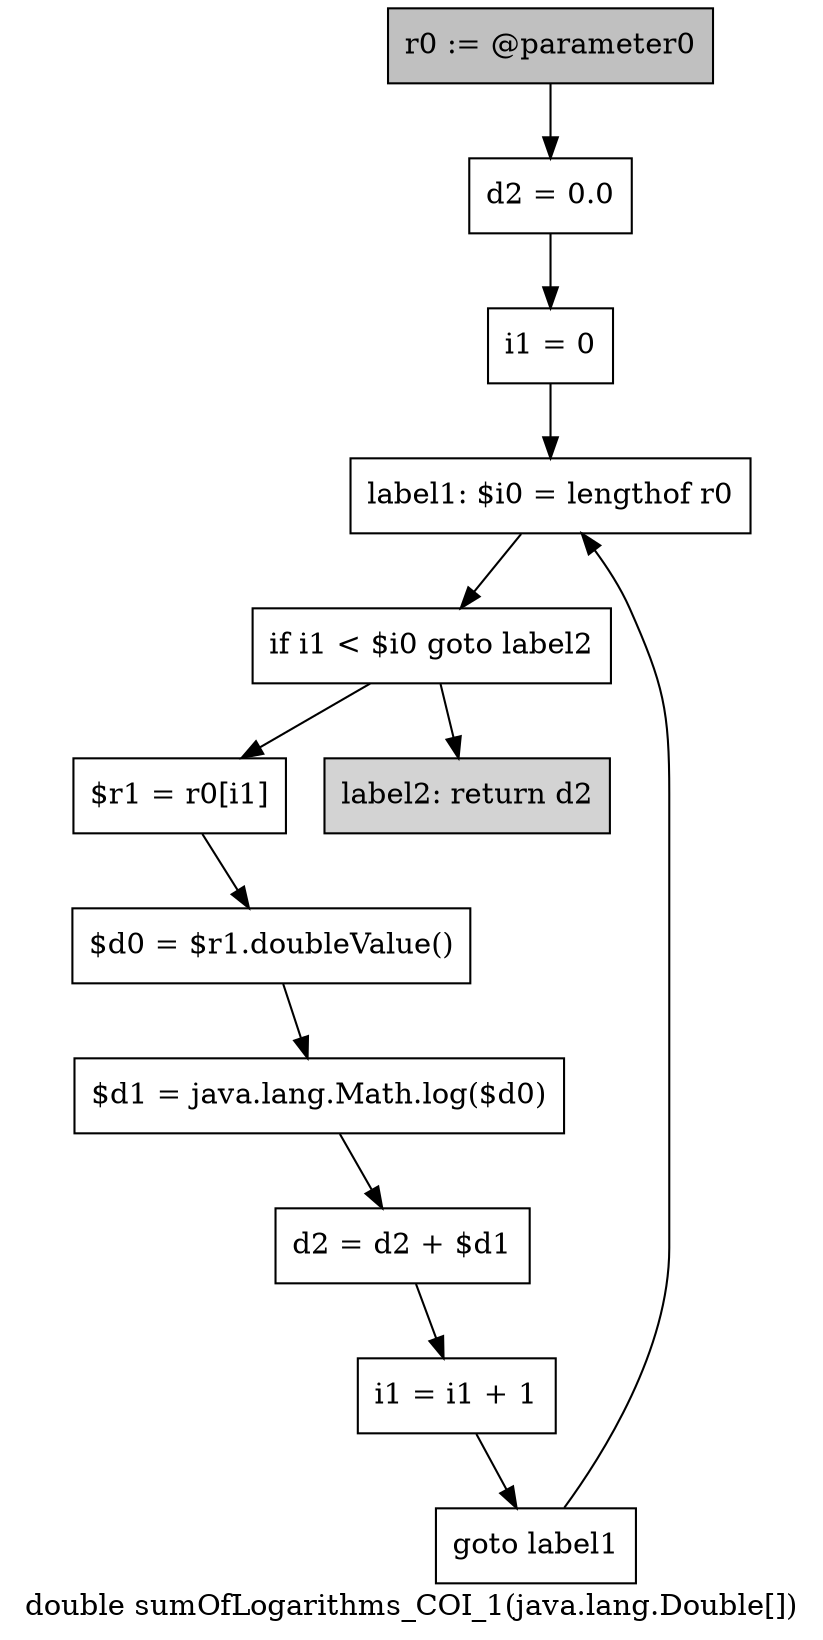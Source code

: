 digraph "double sumOfLogarithms_COI_1(java.lang.Double[])" {
    label="double sumOfLogarithms_COI_1(java.lang.Double[])";
    node [shape=box];
    "0" [style=filled,fillcolor=gray,label="r0 := @parameter0",];
    "1" [label="d2 = 0.0",];
    "0"->"1";
    "2" [label="i1 = 0",];
    "1"->"2";
    "3" [label="label1: $i0 = lengthof r0",];
    "2"->"3";
    "4" [label="if i1 < $i0 goto label2",];
    "3"->"4";
    "5" [label="$r1 = r0[i1]",];
    "4"->"5";
    "11" [style=filled,fillcolor=lightgray,label="label2: return d2",];
    "4"->"11";
    "6" [label="$d0 = $r1.doubleValue()",];
    "5"->"6";
    "7" [label="$d1 = java.lang.Math.log($d0)",];
    "6"->"7";
    "8" [label="d2 = d2 + $d1",];
    "7"->"8";
    "9" [label="i1 = i1 + 1",];
    "8"->"9";
    "10" [label="goto label1",];
    "9"->"10";
    "10"->"3";
}
